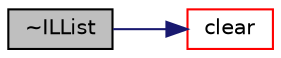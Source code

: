 digraph "~ILList"
{
  bgcolor="transparent";
  edge [fontname="Helvetica",fontsize="10",labelfontname="Helvetica",labelfontsize="10"];
  node [fontname="Helvetica",fontsize="10",shape=record];
  rankdir="LR";
  Node1 [label="~ILList",height=0.2,width=0.4,color="black", fillcolor="grey75", style="filled", fontcolor="black"];
  Node1 -> Node2 [color="midnightblue",fontsize="10",style="solid",fontname="Helvetica"];
  Node2 [label="clear",height=0.2,width=0.4,color="red",URL="$a01037.html#ac8bb3912a3ce86b15842e79d0b421204",tooltip="Clear the contents of the list. "];
}
